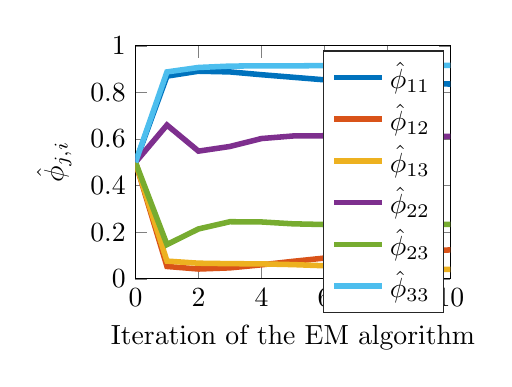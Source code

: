 % This file was created by matlab2tikz.
% Minimal pgfplots version: 1.3
%
\definecolor{mycolor1}{rgb}{0.0,0.447,0.741}%
\definecolor{mycolor2}{rgb}{0.85,0.325,0.098}%
\definecolor{mycolor3}{rgb}{0.929,0.694,0.125}%
\definecolor{mycolor4}{rgb}{0.494,0.184,0.556}%
\definecolor{mycolor5}{rgb}{0.466,0.674,0.188}%
\definecolor{mycolor6}{rgb}{0.301,0.745,0.933}%
%
\begin{tikzpicture}

\begin{axis}[%
width=4cm,
height=2.959cm,
at={(0cm,0cm)},
scale only axis,
xmin=0,
xmax=10,
xlabel={Iteration of the EM algorithm},
ymin=0,
ymax=1,
ylabel={$\hat{\phi}_{j,i}$},
legend style={legend cell align=left,align=left,draw=white!15!black}
]
\addplot [color=mycolor1,solid,line width=2.0pt]
  table[row sep=crcr]{%
0	0.5\\
1	0.87\\
2	0.891\\
3	0.888\\
4	0.876\\
5	0.865\\
6	0.854\\
7	0.847\\
8	0.842\\
9	0.838\\
10	0.836\\
};
\addlegendentry{$\hat{\phi}_{11}$};

\addplot [color=mycolor2,solid,line width=2.0pt]
  table[row sep=crcr]{%
0	0.5\\
1	0.053\\
2	0.042\\
3	0.047\\
4	0.06\\
5	0.075\\
6	0.089\\
7	0.102\\
8	0.112\\
9	0.119\\
10	0.124\\
};
\addlegendentry{$\hat{\phi}_{12}$};

\addplot [color=mycolor3,solid,line width=2.0pt]
  table[row sep=crcr]{%
0	0.5\\
1	0.076\\
2	0.067\\
3	0.065\\
4	0.064\\
5	0.061\\
6	0.056\\
7	0.051\\
8	0.046\\
9	0.043\\
10	0.04\\
};
\addlegendentry{$\hat{\phi}_{13}$};

\addplot [color=mycolor4,solid,line width=2.0pt]
  table[row sep=crcr]{%
0	0.5\\
1	0.66\\
2	0.548\\
3	0.568\\
4	0.602\\
5	0.613\\
6	0.614\\
7	0.614\\
8	0.612\\
9	0.61\\
10	0.611\\
};
\addlegendentry{$\hat{\phi}_{22}$};

\addplot [color=mycolor5,solid,line width=2.0pt]
  table[row sep=crcr]{%
0	0.5\\
1	0.147\\
2	0.214\\
3	0.245\\
4	0.244\\
5	0.236\\
6	0.233\\
7	0.233\\
8	0.233\\
9	0.234\\
10	0.234\\
};
\addlegendentry{$\hat{\phi}_{23}$};

\addplot [color=mycolor6,solid,line width=2.0pt]
  table[row sep=crcr]{%
0	0.5\\
1	0.888\\
2	0.907\\
3	0.913\\
4	0.914\\
5	0.914\\
6	0.915\\
7	0.915\\
8	0.916\\
9	0.916\\
10	0.916\\
};
\addlegendentry{$\hat{\phi}_{33}$};

\end{axis}
\end{tikzpicture}%